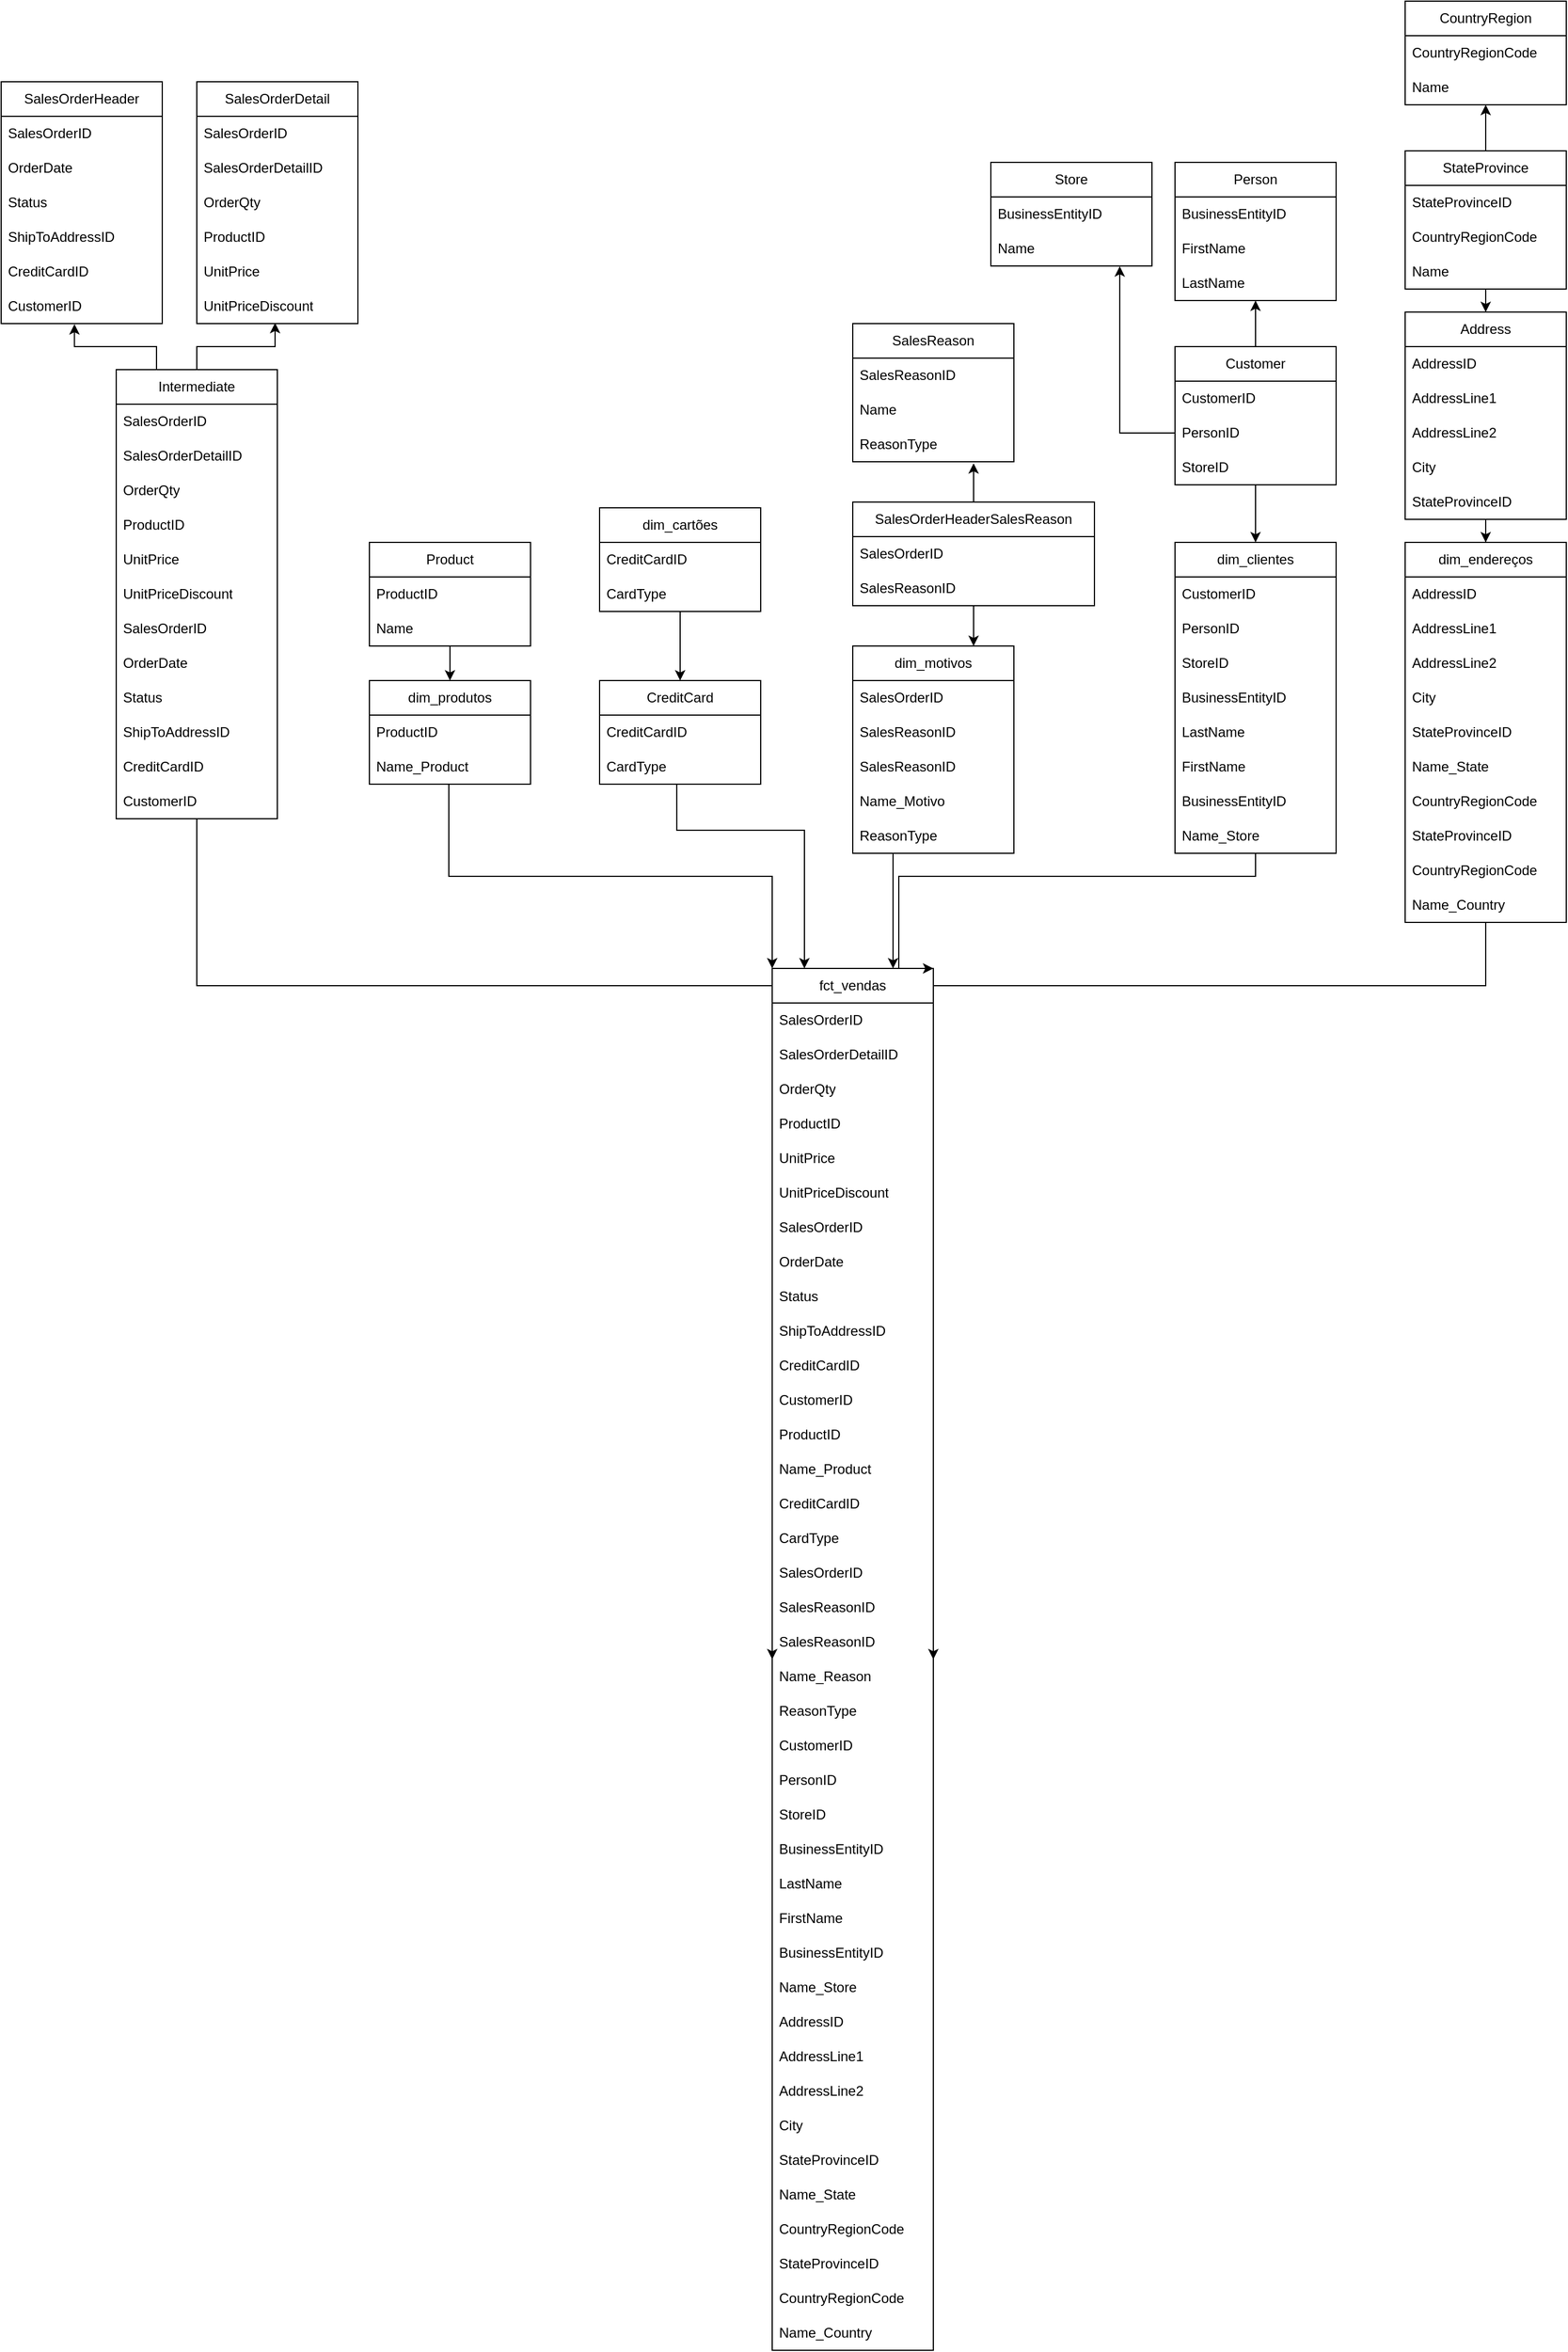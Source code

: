 <mxfile version="23.1.2" type="github">
  <diagram name="Página-1" id="uBYutX6iqZI-4IwPExLU">
    <mxGraphModel dx="1400" dy="1877" grid="1" gridSize="10" guides="1" tooltips="1" connect="1" arrows="1" fold="1" page="1" pageScale="1" pageWidth="827" pageHeight="1169" math="0" shadow="0">
      <root>
        <mxCell id="0" />
        <mxCell id="1" parent="0" />
        <mxCell id="w_jfCDBuG3vi2WwmLb4g-238" style="edgeStyle=orthogonalEdgeStyle;rounded=0;orthogonalLoop=1;jettySize=auto;html=1;entryX=0;entryY=0.5;entryDx=0;entryDy=0;" parent="1" source="w_jfCDBuG3vi2WwmLb4g-2" target="w_jfCDBuG3vi2WwmLb4g-204" edge="1">
          <mxGeometry relative="1" as="geometry">
            <Array as="points">
              <mxPoint x="260" y="-255" />
            </Array>
          </mxGeometry>
        </mxCell>
        <mxCell id="w_jfCDBuG3vi2WwmLb4g-2" value="Intermediate" style="swimlane;fontStyle=0;childLayout=stackLayout;horizontal=1;startSize=30;horizontalStack=0;resizeParent=1;resizeParentMax=0;resizeLast=0;collapsible=1;marginBottom=0;whiteSpace=wrap;html=1;" parent="1" vertex="1">
          <mxGeometry x="190" y="-790" width="140" height="390" as="geometry">
            <mxRectangle x="160" y="210" width="110" height="30" as="alternateBounds" />
          </mxGeometry>
        </mxCell>
        <mxCell id="w_jfCDBuG3vi2WwmLb4g-96" value="SalesOrderID" style="text;strokeColor=none;fillColor=none;align=left;verticalAlign=middle;spacingLeft=4;spacingRight=4;overflow=hidden;points=[[0,0.5],[1,0.5]];portConstraint=eastwest;rotatable=0;whiteSpace=wrap;html=1;" parent="w_jfCDBuG3vi2WwmLb4g-2" vertex="1">
          <mxGeometry y="30" width="140" height="30" as="geometry" />
        </mxCell>
        <mxCell id="nw8MXDW9giseSinEX2-E-5" value="SalesOrderDetailID" style="text;strokeColor=none;fillColor=none;align=left;verticalAlign=middle;spacingLeft=4;spacingRight=4;overflow=hidden;points=[[0,0.5],[1,0.5]];portConstraint=eastwest;rotatable=0;whiteSpace=wrap;html=1;" vertex="1" parent="w_jfCDBuG3vi2WwmLb4g-2">
          <mxGeometry y="60" width="140" height="30" as="geometry" />
        </mxCell>
        <mxCell id="w_jfCDBuG3vi2WwmLb4g-103" value="OrderQty" style="text;strokeColor=none;fillColor=none;align=left;verticalAlign=middle;spacingLeft=4;spacingRight=4;overflow=hidden;points=[[0,0.5],[1,0.5]];portConstraint=eastwest;rotatable=0;whiteSpace=wrap;html=1;" parent="w_jfCDBuG3vi2WwmLb4g-2" vertex="1">
          <mxGeometry y="90" width="140" height="30" as="geometry" />
        </mxCell>
        <mxCell id="w_jfCDBuG3vi2WwmLb4g-104" value="ProductID" style="text;strokeColor=none;fillColor=none;align=left;verticalAlign=middle;spacingLeft=4;spacingRight=4;overflow=hidden;points=[[0,0.5],[1,0.5]];portConstraint=eastwest;rotatable=0;whiteSpace=wrap;html=1;" parent="w_jfCDBuG3vi2WwmLb4g-2" vertex="1">
          <mxGeometry y="120" width="140" height="30" as="geometry" />
        </mxCell>
        <mxCell id="w_jfCDBuG3vi2WwmLb4g-105" value="UnitPrice" style="text;strokeColor=none;fillColor=none;align=left;verticalAlign=middle;spacingLeft=4;spacingRight=4;overflow=hidden;points=[[0,0.5],[1,0.5]];portConstraint=eastwest;rotatable=0;whiteSpace=wrap;html=1;" parent="w_jfCDBuG3vi2WwmLb4g-2" vertex="1">
          <mxGeometry y="150" width="140" height="30" as="geometry" />
        </mxCell>
        <mxCell id="w_jfCDBuG3vi2WwmLb4g-106" value="UnitPriceDiscount" style="text;strokeColor=none;fillColor=none;align=left;verticalAlign=middle;spacingLeft=4;spacingRight=4;overflow=hidden;points=[[0,0.5],[1,0.5]];portConstraint=eastwest;rotatable=0;whiteSpace=wrap;html=1;" parent="w_jfCDBuG3vi2WwmLb4g-2" vertex="1">
          <mxGeometry y="180" width="140" height="30" as="geometry" />
        </mxCell>
        <mxCell id="nw8MXDW9giseSinEX2-E-6" value="SalesOrderID" style="text;strokeColor=none;fillColor=none;align=left;verticalAlign=middle;spacingLeft=4;spacingRight=4;overflow=hidden;points=[[0,0.5],[1,0.5]];portConstraint=eastwest;rotatable=0;whiteSpace=wrap;html=1;" vertex="1" parent="w_jfCDBuG3vi2WwmLb4g-2">
          <mxGeometry y="210" width="140" height="30" as="geometry" />
        </mxCell>
        <mxCell id="w_jfCDBuG3vi2WwmLb4g-97" value="OrderDate" style="text;strokeColor=none;fillColor=none;align=left;verticalAlign=middle;spacingLeft=4;spacingRight=4;overflow=hidden;points=[[0,0.5],[1,0.5]];portConstraint=eastwest;rotatable=0;whiteSpace=wrap;html=1;" parent="w_jfCDBuG3vi2WwmLb4g-2" vertex="1">
          <mxGeometry y="240" width="140" height="30" as="geometry" />
        </mxCell>
        <mxCell id="w_jfCDBuG3vi2WwmLb4g-98" value="Status" style="text;strokeColor=none;fillColor=none;align=left;verticalAlign=middle;spacingLeft=4;spacingRight=4;overflow=hidden;points=[[0,0.5],[1,0.5]];portConstraint=eastwest;rotatable=0;whiteSpace=wrap;html=1;" parent="w_jfCDBuG3vi2WwmLb4g-2" vertex="1">
          <mxGeometry y="270" width="140" height="30" as="geometry" />
        </mxCell>
        <mxCell id="w_jfCDBuG3vi2WwmLb4g-99" value="ShipToAddressID" style="text;strokeColor=none;fillColor=none;align=left;verticalAlign=middle;spacingLeft=4;spacingRight=4;overflow=hidden;points=[[0,0.5],[1,0.5]];portConstraint=eastwest;rotatable=0;whiteSpace=wrap;html=1;" parent="w_jfCDBuG3vi2WwmLb4g-2" vertex="1">
          <mxGeometry y="300" width="140" height="30" as="geometry" />
        </mxCell>
        <mxCell id="w_jfCDBuG3vi2WwmLb4g-100" value="CreditCardID" style="text;strokeColor=none;fillColor=none;align=left;verticalAlign=middle;spacingLeft=4;spacingRight=4;overflow=hidden;points=[[0,0.5],[1,0.5]];portConstraint=eastwest;rotatable=0;whiteSpace=wrap;html=1;" parent="w_jfCDBuG3vi2WwmLb4g-2" vertex="1">
          <mxGeometry y="330" width="140" height="30" as="geometry" />
        </mxCell>
        <mxCell id="w_jfCDBuG3vi2WwmLb4g-101" value="CustomerID" style="text;strokeColor=none;fillColor=none;align=left;verticalAlign=middle;spacingLeft=4;spacingRight=4;overflow=hidden;points=[[0,0.5],[1,0.5]];portConstraint=eastwest;rotatable=0;whiteSpace=wrap;html=1;" parent="w_jfCDBuG3vi2WwmLb4g-2" vertex="1">
          <mxGeometry y="360" width="140" height="30" as="geometry" />
        </mxCell>
        <mxCell id="w_jfCDBuG3vi2WwmLb4g-250" style="edgeStyle=orthogonalEdgeStyle;rounded=0;orthogonalLoop=1;jettySize=auto;html=1;entryX=0.5;entryY=0;entryDx=0;entryDy=0;" parent="1" source="w_jfCDBuG3vi2WwmLb4g-7" target="w_jfCDBuG3vi2WwmLb4g-71" edge="1">
          <mxGeometry relative="1" as="geometry" />
        </mxCell>
        <mxCell id="w_jfCDBuG3vi2WwmLb4g-7" value="dim_cartões" style="swimlane;fontStyle=0;childLayout=stackLayout;horizontal=1;startSize=30;horizontalStack=0;resizeParent=1;resizeParentMax=0;resizeLast=0;collapsible=1;marginBottom=0;whiteSpace=wrap;html=1;" parent="1" vertex="1">
          <mxGeometry x="610" y="-670" width="140" height="90" as="geometry" />
        </mxCell>
        <mxCell id="w_jfCDBuG3vi2WwmLb4g-8" value="CreditCardID" style="text;strokeColor=none;fillColor=none;align=left;verticalAlign=middle;spacingLeft=4;spacingRight=4;overflow=hidden;points=[[0,0.5],[1,0.5]];portConstraint=eastwest;rotatable=0;whiteSpace=wrap;html=1;" parent="w_jfCDBuG3vi2WwmLb4g-7" vertex="1">
          <mxGeometry y="30" width="140" height="30" as="geometry" />
        </mxCell>
        <mxCell id="w_jfCDBuG3vi2WwmLb4g-132" value="CardType" style="text;strokeColor=none;fillColor=none;align=left;verticalAlign=middle;spacingLeft=4;spacingRight=4;overflow=hidden;points=[[0,0.5],[1,0.5]];portConstraint=eastwest;rotatable=0;whiteSpace=wrap;html=1;" parent="w_jfCDBuG3vi2WwmLb4g-7" vertex="1">
          <mxGeometry y="60" width="140" height="30" as="geometry" />
        </mxCell>
        <mxCell id="w_jfCDBuG3vi2WwmLb4g-245" style="edgeStyle=orthogonalEdgeStyle;rounded=0;orthogonalLoop=1;jettySize=auto;html=1;entryX=1;entryY=0.5;entryDx=0;entryDy=0;" parent="1" source="w_jfCDBuG3vi2WwmLb4g-12" target="w_jfCDBuG3vi2WwmLb4g-204" edge="1">
          <mxGeometry relative="1" as="geometry">
            <Array as="points">
              <mxPoint x="1380" y="-255" />
            </Array>
          </mxGeometry>
        </mxCell>
        <mxCell id="w_jfCDBuG3vi2WwmLb4g-12" value="dim_endereços" style="swimlane;fontStyle=0;childLayout=stackLayout;horizontal=1;startSize=30;horizontalStack=0;resizeParent=1;resizeParentMax=0;resizeLast=0;collapsible=1;marginBottom=0;whiteSpace=wrap;html=1;" parent="1" vertex="1">
          <mxGeometry x="1310" y="-640" width="140" height="330" as="geometry" />
        </mxCell>
        <mxCell id="w_jfCDBuG3vi2WwmLb4g-123" value="AddressID" style="text;strokeColor=none;fillColor=none;align=left;verticalAlign=middle;spacingLeft=4;spacingRight=4;overflow=hidden;points=[[0,0.5],[1,0.5]];portConstraint=eastwest;rotatable=0;whiteSpace=wrap;html=1;" parent="w_jfCDBuG3vi2WwmLb4g-12" vertex="1">
          <mxGeometry y="30" width="140" height="30" as="geometry" />
        </mxCell>
        <mxCell id="nw8MXDW9giseSinEX2-E-25" value="AddressLine1" style="text;strokeColor=none;fillColor=none;align=left;verticalAlign=middle;spacingLeft=4;spacingRight=4;overflow=hidden;points=[[0,0.5],[1,0.5]];portConstraint=eastwest;rotatable=0;whiteSpace=wrap;html=1;" vertex="1" parent="w_jfCDBuG3vi2WwmLb4g-12">
          <mxGeometry y="60" width="140" height="30" as="geometry" />
        </mxCell>
        <mxCell id="nw8MXDW9giseSinEX2-E-27" value="AddressLine2" style="text;strokeColor=none;fillColor=none;align=left;verticalAlign=middle;spacingLeft=4;spacingRight=4;overflow=hidden;points=[[0,0.5],[1,0.5]];portConstraint=eastwest;rotatable=0;whiteSpace=wrap;html=1;" vertex="1" parent="w_jfCDBuG3vi2WwmLb4g-12">
          <mxGeometry y="90" width="140" height="30" as="geometry" />
        </mxCell>
        <mxCell id="w_jfCDBuG3vi2WwmLb4g-124" value="City" style="text;strokeColor=none;fillColor=none;align=left;verticalAlign=middle;spacingLeft=4;spacingRight=4;overflow=hidden;points=[[0,0.5],[1,0.5]];portConstraint=eastwest;rotatable=0;whiteSpace=wrap;html=1;" parent="w_jfCDBuG3vi2WwmLb4g-12" vertex="1">
          <mxGeometry y="120" width="140" height="30" as="geometry" />
        </mxCell>
        <mxCell id="nw8MXDW9giseSinEX2-E-28" value="StateProvinceID" style="text;strokeColor=none;fillColor=none;align=left;verticalAlign=middle;spacingLeft=4;spacingRight=4;overflow=hidden;points=[[0,0.5],[1,0.5]];portConstraint=eastwest;rotatable=0;whiteSpace=wrap;html=1;" vertex="1" parent="w_jfCDBuG3vi2WwmLb4g-12">
          <mxGeometry y="150" width="140" height="30" as="geometry" />
        </mxCell>
        <mxCell id="w_jfCDBuG3vi2WwmLb4g-128" value="Name_State" style="text;strokeColor=none;fillColor=none;align=left;verticalAlign=middle;spacingLeft=4;spacingRight=4;overflow=hidden;points=[[0,0.5],[1,0.5]];portConstraint=eastwest;rotatable=0;whiteSpace=wrap;html=1;" parent="w_jfCDBuG3vi2WwmLb4g-12" vertex="1">
          <mxGeometry y="180" width="140" height="30" as="geometry" />
        </mxCell>
        <mxCell id="nw8MXDW9giseSinEX2-E-29" value="CountryRegionCode" style="text;strokeColor=none;fillColor=none;align=left;verticalAlign=middle;spacingLeft=4;spacingRight=4;overflow=hidden;points=[[0,0.5],[1,0.5]];portConstraint=eastwest;rotatable=0;whiteSpace=wrap;html=1;" vertex="1" parent="w_jfCDBuG3vi2WwmLb4g-12">
          <mxGeometry y="210" width="140" height="30" as="geometry" />
        </mxCell>
        <mxCell id="w_jfCDBuG3vi2WwmLb4g-126" value="StateProvinceID" style="text;strokeColor=none;fillColor=none;align=left;verticalAlign=middle;spacingLeft=4;spacingRight=4;overflow=hidden;points=[[0,0.5],[1,0.5]];portConstraint=eastwest;rotatable=0;whiteSpace=wrap;html=1;" parent="w_jfCDBuG3vi2WwmLb4g-12" vertex="1">
          <mxGeometry y="240" width="140" height="30" as="geometry" />
        </mxCell>
        <mxCell id="w_jfCDBuG3vi2WwmLb4g-127" value="CountryRegionCode" style="text;strokeColor=none;fillColor=none;align=left;verticalAlign=middle;spacingLeft=4;spacingRight=4;overflow=hidden;points=[[0,0.5],[1,0.5]];portConstraint=eastwest;rotatable=0;whiteSpace=wrap;html=1;" parent="w_jfCDBuG3vi2WwmLb4g-12" vertex="1">
          <mxGeometry y="270" width="140" height="30" as="geometry" />
        </mxCell>
        <mxCell id="w_jfCDBuG3vi2WwmLb4g-130" value="Name_Country" style="text;strokeColor=none;fillColor=none;align=left;verticalAlign=middle;spacingLeft=4;spacingRight=4;overflow=hidden;points=[[0,0.5],[1,0.5]];portConstraint=eastwest;rotatable=0;whiteSpace=wrap;html=1;" parent="w_jfCDBuG3vi2WwmLb4g-12" vertex="1">
          <mxGeometry y="300" width="140" height="30" as="geometry" />
        </mxCell>
        <mxCell id="w_jfCDBuG3vi2WwmLb4g-17" value="dim_clientes" style="swimlane;fontStyle=0;childLayout=stackLayout;horizontal=1;startSize=30;horizontalStack=0;resizeParent=1;resizeParentMax=0;resizeLast=0;collapsible=1;marginBottom=0;whiteSpace=wrap;html=1;" parent="1" vertex="1">
          <mxGeometry x="1110" y="-640" width="140" height="270" as="geometry" />
        </mxCell>
        <mxCell id="w_jfCDBuG3vi2WwmLb4g-117" value="CustomerID" style="text;strokeColor=none;fillColor=none;align=left;verticalAlign=middle;spacingLeft=4;spacingRight=4;overflow=hidden;points=[[0,0.5],[1,0.5]];portConstraint=eastwest;rotatable=0;whiteSpace=wrap;html=1;" parent="w_jfCDBuG3vi2WwmLb4g-17" vertex="1">
          <mxGeometry y="30" width="140" height="30" as="geometry" />
        </mxCell>
        <mxCell id="w_jfCDBuG3vi2WwmLb4g-118" value="PersonID" style="text;strokeColor=none;fillColor=none;align=left;verticalAlign=middle;spacingLeft=4;spacingRight=4;overflow=hidden;points=[[0,0.5],[1,0.5]];portConstraint=eastwest;rotatable=0;whiteSpace=wrap;html=1;" parent="w_jfCDBuG3vi2WwmLb4g-17" vertex="1">
          <mxGeometry y="60" width="140" height="30" as="geometry" />
        </mxCell>
        <mxCell id="w_jfCDBuG3vi2WwmLb4g-119" value="StoreID" style="text;strokeColor=none;fillColor=none;align=left;verticalAlign=middle;spacingLeft=4;spacingRight=4;overflow=hidden;points=[[0,0.5],[1,0.5]];portConstraint=eastwest;rotatable=0;whiteSpace=wrap;html=1;" parent="w_jfCDBuG3vi2WwmLb4g-17" vertex="1">
          <mxGeometry y="90" width="140" height="30" as="geometry" />
        </mxCell>
        <mxCell id="w_jfCDBuG3vi2WwmLb4g-120" value="BusinessEntityID" style="text;strokeColor=none;fillColor=none;align=left;verticalAlign=middle;spacingLeft=4;spacingRight=4;overflow=hidden;points=[[0,0.5],[1,0.5]];portConstraint=eastwest;rotatable=0;whiteSpace=wrap;html=1;" parent="w_jfCDBuG3vi2WwmLb4g-17" vertex="1">
          <mxGeometry y="120" width="140" height="30" as="geometry" />
        </mxCell>
        <mxCell id="w_jfCDBuG3vi2WwmLb4g-122" value="LastName" style="text;strokeColor=none;fillColor=none;align=left;verticalAlign=middle;spacingLeft=4;spacingRight=4;overflow=hidden;points=[[0,0.5],[1,0.5]];portConstraint=eastwest;rotatable=0;whiteSpace=wrap;html=1;" parent="w_jfCDBuG3vi2WwmLb4g-17" vertex="1">
          <mxGeometry y="150" width="140" height="30" as="geometry" />
        </mxCell>
        <mxCell id="w_jfCDBuG3vi2WwmLb4g-121" value="FirstName" style="text;strokeColor=none;fillColor=none;align=left;verticalAlign=middle;spacingLeft=4;spacingRight=4;overflow=hidden;points=[[0,0.5],[1,0.5]];portConstraint=eastwest;rotatable=0;whiteSpace=wrap;html=1;" parent="w_jfCDBuG3vi2WwmLb4g-17" vertex="1">
          <mxGeometry y="180" width="140" height="30" as="geometry" />
        </mxCell>
        <mxCell id="nw8MXDW9giseSinEX2-E-18" value="BusinessEntityID" style="text;strokeColor=none;fillColor=none;align=left;verticalAlign=middle;spacingLeft=4;spacingRight=4;overflow=hidden;points=[[0,0.5],[1,0.5]];portConstraint=eastwest;rotatable=0;whiteSpace=wrap;html=1;" vertex="1" parent="w_jfCDBuG3vi2WwmLb4g-17">
          <mxGeometry y="210" width="140" height="30" as="geometry" />
        </mxCell>
        <mxCell id="nw8MXDW9giseSinEX2-E-7" value="Name_Store" style="text;strokeColor=none;fillColor=none;align=left;verticalAlign=middle;spacingLeft=4;spacingRight=4;overflow=hidden;points=[[0,0.5],[1,0.5]];portConstraint=eastwest;rotatable=0;whiteSpace=wrap;html=1;" vertex="1" parent="w_jfCDBuG3vi2WwmLb4g-17">
          <mxGeometry y="240" width="140" height="30" as="geometry" />
        </mxCell>
        <mxCell id="w_jfCDBuG3vi2WwmLb4g-247" style="edgeStyle=orthogonalEdgeStyle;rounded=0;orthogonalLoop=1;jettySize=auto;html=1;entryX=0.75;entryY=0;entryDx=0;entryDy=0;" parent="1" source="w_jfCDBuG3vi2WwmLb4g-25" target="w_jfCDBuG3vi2WwmLb4g-204" edge="1">
          <mxGeometry relative="1" as="geometry">
            <Array as="points">
              <mxPoint x="900" y="-390" />
              <mxPoint x="843" y="-390" />
            </Array>
          </mxGeometry>
        </mxCell>
        <mxCell id="w_jfCDBuG3vi2WwmLb4g-25" value="dim_motivos" style="swimlane;fontStyle=0;childLayout=stackLayout;horizontal=1;startSize=30;horizontalStack=0;resizeParent=1;resizeParentMax=0;resizeLast=0;collapsible=1;marginBottom=0;whiteSpace=wrap;html=1;" parent="1" vertex="1">
          <mxGeometry x="830" y="-550" width="140" height="180" as="geometry" />
        </mxCell>
        <mxCell id="w_jfCDBuG3vi2WwmLb4g-107" value="SalesOrderID" style="text;strokeColor=none;fillColor=none;align=left;verticalAlign=middle;spacingLeft=4;spacingRight=4;overflow=hidden;points=[[0,0.5],[1,0.5]];portConstraint=eastwest;rotatable=0;whiteSpace=wrap;html=1;" parent="w_jfCDBuG3vi2WwmLb4g-25" vertex="1">
          <mxGeometry y="30" width="140" height="30" as="geometry" />
        </mxCell>
        <mxCell id="nw8MXDW9giseSinEX2-E-20" value="SalesReasonID" style="text;strokeColor=none;fillColor=none;align=left;verticalAlign=middle;spacingLeft=4;spacingRight=4;overflow=hidden;points=[[0,0.5],[1,0.5]];portConstraint=eastwest;rotatable=0;whiteSpace=wrap;html=1;" vertex="1" parent="w_jfCDBuG3vi2WwmLb4g-25">
          <mxGeometry y="60" width="140" height="30" as="geometry" />
        </mxCell>
        <mxCell id="w_jfCDBuG3vi2WwmLb4g-109" value="SalesReasonID" style="text;strokeColor=none;fillColor=none;align=left;verticalAlign=middle;spacingLeft=4;spacingRight=4;overflow=hidden;points=[[0,0.5],[1,0.5]];portConstraint=eastwest;rotatable=0;whiteSpace=wrap;html=1;" parent="w_jfCDBuG3vi2WwmLb4g-25" vertex="1">
          <mxGeometry y="90" width="140" height="30" as="geometry" />
        </mxCell>
        <mxCell id="w_jfCDBuG3vi2WwmLb4g-110" value="Name_Motivo" style="text;strokeColor=none;fillColor=none;align=left;verticalAlign=middle;spacingLeft=4;spacingRight=4;overflow=hidden;points=[[0,0.5],[1,0.5]];portConstraint=eastwest;rotatable=0;whiteSpace=wrap;html=1;" parent="w_jfCDBuG3vi2WwmLb4g-25" vertex="1">
          <mxGeometry y="120" width="140" height="30" as="geometry" />
        </mxCell>
        <mxCell id="nw8MXDW9giseSinEX2-E-19" value="ReasonType" style="text;strokeColor=none;fillColor=none;align=left;verticalAlign=middle;spacingLeft=4;spacingRight=4;overflow=hidden;points=[[0,0.5],[1,0.5]];portConstraint=eastwest;rotatable=0;whiteSpace=wrap;html=1;" vertex="1" parent="w_jfCDBuG3vi2WwmLb4g-25">
          <mxGeometry y="150" width="140" height="30" as="geometry" />
        </mxCell>
        <mxCell id="w_jfCDBuG3vi2WwmLb4g-246" style="edgeStyle=orthogonalEdgeStyle;rounded=0;orthogonalLoop=1;jettySize=auto;html=1;entryX=0;entryY=0;entryDx=0;entryDy=0;exitX=0.493;exitY=0.987;exitDx=0;exitDy=0;exitPerimeter=0;" parent="1" source="w_jfCDBuG3vi2WwmLb4g-116" target="w_jfCDBuG3vi2WwmLb4g-204" edge="1">
          <mxGeometry relative="1" as="geometry" />
        </mxCell>
        <mxCell id="w_jfCDBuG3vi2WwmLb4g-30" value="dim_produtos" style="swimlane;fontStyle=0;childLayout=stackLayout;horizontal=1;startSize=30;horizontalStack=0;resizeParent=1;resizeParentMax=0;resizeLast=0;collapsible=1;marginBottom=0;whiteSpace=wrap;html=1;" parent="1" vertex="1">
          <mxGeometry x="410" y="-520" width="140" height="90" as="geometry">
            <mxRectangle x="340" y="440" width="110" height="30" as="alternateBounds" />
          </mxGeometry>
        </mxCell>
        <mxCell id="w_jfCDBuG3vi2WwmLb4g-115" value="ProductID" style="text;strokeColor=none;fillColor=none;align=left;verticalAlign=middle;spacingLeft=4;spacingRight=4;overflow=hidden;points=[[0,0.5],[1,0.5]];portConstraint=eastwest;rotatable=0;whiteSpace=wrap;html=1;" parent="w_jfCDBuG3vi2WwmLb4g-30" vertex="1">
          <mxGeometry y="30" width="140" height="30" as="geometry" />
        </mxCell>
        <mxCell id="w_jfCDBuG3vi2WwmLb4g-116" value="Name_Product" style="text;strokeColor=none;fillColor=none;align=left;verticalAlign=middle;spacingLeft=4;spacingRight=4;overflow=hidden;points=[[0,0.5],[1,0.5]];portConstraint=eastwest;rotatable=0;whiteSpace=wrap;html=1;" parent="w_jfCDBuG3vi2WwmLb4g-30" vertex="1">
          <mxGeometry y="60" width="140" height="30" as="geometry" />
        </mxCell>
        <mxCell id="w_jfCDBuG3vi2WwmLb4g-254" style="edgeStyle=orthogonalEdgeStyle;rounded=0;orthogonalLoop=1;jettySize=auto;html=1;entryX=0.75;entryY=1.044;entryDx=0;entryDy=0;entryPerimeter=0;" parent="1" source="w_jfCDBuG3vi2WwmLb4g-38" target="nw8MXDW9giseSinEX2-E-4" edge="1">
          <mxGeometry relative="1" as="geometry">
            <mxPoint x="935" y="-860" as="targetPoint" />
            <Array as="points">
              <mxPoint x="935" y="-700" />
              <mxPoint x="935" y="-700" />
            </Array>
          </mxGeometry>
        </mxCell>
        <mxCell id="w_jfCDBuG3vi2WwmLb4g-255" style="edgeStyle=orthogonalEdgeStyle;rounded=0;orthogonalLoop=1;jettySize=auto;html=1;entryX=0.75;entryY=0;entryDx=0;entryDy=0;" parent="1" source="w_jfCDBuG3vi2WwmLb4g-38" target="w_jfCDBuG3vi2WwmLb4g-25" edge="1">
          <mxGeometry relative="1" as="geometry" />
        </mxCell>
        <mxCell id="w_jfCDBuG3vi2WwmLb4g-38" value="SalesOrderHeaderSalesReason" style="swimlane;fontStyle=0;childLayout=stackLayout;horizontal=1;startSize=30;horizontalStack=0;resizeParent=1;resizeParentMax=0;resizeLast=0;collapsible=1;marginBottom=0;whiteSpace=wrap;html=1;" parent="1" vertex="1">
          <mxGeometry x="830" y="-675" width="210" height="90" as="geometry" />
        </mxCell>
        <mxCell id="w_jfCDBuG3vi2WwmLb4g-39" value="SalesOrderID" style="text;strokeColor=none;fillColor=none;align=left;verticalAlign=middle;spacingLeft=4;spacingRight=4;overflow=hidden;points=[[0,0.5],[1,0.5]];portConstraint=eastwest;rotatable=0;whiteSpace=wrap;html=1;" parent="w_jfCDBuG3vi2WwmLb4g-38" vertex="1">
          <mxGeometry y="30" width="210" height="30" as="geometry" />
        </mxCell>
        <mxCell id="w_jfCDBuG3vi2WwmLb4g-40" value="SalesReasonID" style="text;strokeColor=none;fillColor=none;align=left;verticalAlign=middle;spacingLeft=4;spacingRight=4;overflow=hidden;points=[[0,0.5],[1,0.5]];portConstraint=eastwest;rotatable=0;whiteSpace=wrap;html=1;" parent="w_jfCDBuG3vi2WwmLb4g-38" vertex="1">
          <mxGeometry y="60" width="210" height="30" as="geometry" />
        </mxCell>
        <mxCell id="w_jfCDBuG3vi2WwmLb4g-239" style="edgeStyle=orthogonalEdgeStyle;rounded=0;orthogonalLoop=1;jettySize=auto;html=1;entryX=0.5;entryY=0;entryDx=0;entryDy=0;" parent="1" source="w_jfCDBuG3vi2WwmLb4g-46" target="w_jfCDBuG3vi2WwmLb4g-30" edge="1">
          <mxGeometry relative="1" as="geometry" />
        </mxCell>
        <mxCell id="w_jfCDBuG3vi2WwmLb4g-46" value="Product" style="swimlane;fontStyle=0;childLayout=stackLayout;horizontal=1;startSize=30;horizontalStack=0;resizeParent=1;resizeParentMax=0;resizeLast=0;collapsible=1;marginBottom=0;whiteSpace=wrap;html=1;" parent="1" vertex="1">
          <mxGeometry x="410" y="-640" width="140" height="90" as="geometry" />
        </mxCell>
        <mxCell id="w_jfCDBuG3vi2WwmLb4g-111" value="ProductID" style="text;strokeColor=none;fillColor=none;align=left;verticalAlign=middle;spacingLeft=4;spacingRight=4;overflow=hidden;points=[[0,0.5],[1,0.5]];portConstraint=eastwest;rotatable=0;whiteSpace=wrap;html=1;" parent="w_jfCDBuG3vi2WwmLb4g-46" vertex="1">
          <mxGeometry y="30" width="140" height="30" as="geometry" />
        </mxCell>
        <mxCell id="w_jfCDBuG3vi2WwmLb4g-47" value="Name" style="text;strokeColor=none;fillColor=none;align=left;verticalAlign=middle;spacingLeft=4;spacingRight=4;overflow=hidden;points=[[0,0.5],[1,0.5]];portConstraint=eastwest;rotatable=0;whiteSpace=wrap;html=1;" parent="w_jfCDBuG3vi2WwmLb4g-46" vertex="1">
          <mxGeometry y="60" width="140" height="30" as="geometry" />
        </mxCell>
        <mxCell id="w_jfCDBuG3vi2WwmLb4g-251" style="edgeStyle=orthogonalEdgeStyle;rounded=0;orthogonalLoop=1;jettySize=auto;html=1;entryX=0.5;entryY=0;entryDx=0;entryDy=0;" parent="1" source="w_jfCDBuG3vi2WwmLb4g-51" target="w_jfCDBuG3vi2WwmLb4g-17" edge="1">
          <mxGeometry relative="1" as="geometry" />
        </mxCell>
        <mxCell id="w_jfCDBuG3vi2WwmLb4g-253" style="edgeStyle=orthogonalEdgeStyle;rounded=0;orthogonalLoop=1;jettySize=auto;html=1;" parent="1" source="w_jfCDBuG3vi2WwmLb4g-51" edge="1">
          <mxGeometry relative="1" as="geometry">
            <mxPoint x="1180" y="-850" as="targetPoint" />
          </mxGeometry>
        </mxCell>
        <mxCell id="w_jfCDBuG3vi2WwmLb4g-51" value="Customer" style="swimlane;fontStyle=0;childLayout=stackLayout;horizontal=1;startSize=30;horizontalStack=0;resizeParent=1;resizeParentMax=0;resizeLast=0;collapsible=1;marginBottom=0;whiteSpace=wrap;html=1;" parent="1" vertex="1">
          <mxGeometry x="1110" y="-810" width="140" height="120" as="geometry" />
        </mxCell>
        <mxCell id="w_jfCDBuG3vi2WwmLb4g-52" value="CustomerID" style="text;strokeColor=none;fillColor=none;align=left;verticalAlign=middle;spacingLeft=4;spacingRight=4;overflow=hidden;points=[[0,0.5],[1,0.5]];portConstraint=eastwest;rotatable=0;whiteSpace=wrap;html=1;" parent="w_jfCDBuG3vi2WwmLb4g-51" vertex="1">
          <mxGeometry y="30" width="140" height="30" as="geometry" />
        </mxCell>
        <mxCell id="w_jfCDBuG3vi2WwmLb4g-53" value="PersonID" style="text;strokeColor=none;fillColor=none;align=left;verticalAlign=middle;spacingLeft=4;spacingRight=4;overflow=hidden;points=[[0,0.5],[1,0.5]];portConstraint=eastwest;rotatable=0;whiteSpace=wrap;html=1;" parent="w_jfCDBuG3vi2WwmLb4g-51" vertex="1">
          <mxGeometry y="60" width="140" height="30" as="geometry" />
        </mxCell>
        <mxCell id="w_jfCDBuG3vi2WwmLb4g-54" value="StoreID" style="text;strokeColor=none;fillColor=none;align=left;verticalAlign=middle;spacingLeft=4;spacingRight=4;overflow=hidden;points=[[0,0.5],[1,0.5]];portConstraint=eastwest;rotatable=0;whiteSpace=wrap;html=1;" parent="w_jfCDBuG3vi2WwmLb4g-51" vertex="1">
          <mxGeometry y="90" width="140" height="30" as="geometry" />
        </mxCell>
        <mxCell id="w_jfCDBuG3vi2WwmLb4g-55" value="Person" style="swimlane;fontStyle=0;childLayout=stackLayout;horizontal=1;startSize=30;horizontalStack=0;resizeParent=1;resizeParentMax=0;resizeLast=0;collapsible=1;marginBottom=0;whiteSpace=wrap;html=1;" parent="1" vertex="1">
          <mxGeometry x="1110" y="-970" width="140" height="120" as="geometry" />
        </mxCell>
        <mxCell id="w_jfCDBuG3vi2WwmLb4g-56" value="BusinessEntityID" style="text;strokeColor=none;fillColor=none;align=left;verticalAlign=middle;spacingLeft=4;spacingRight=4;overflow=hidden;points=[[0,0.5],[1,0.5]];portConstraint=eastwest;rotatable=0;whiteSpace=wrap;html=1;" parent="w_jfCDBuG3vi2WwmLb4g-55" vertex="1">
          <mxGeometry y="30" width="140" height="30" as="geometry" />
        </mxCell>
        <mxCell id="w_jfCDBuG3vi2WwmLb4g-57" value="FirstName" style="text;strokeColor=none;fillColor=none;align=left;verticalAlign=middle;spacingLeft=4;spacingRight=4;overflow=hidden;points=[[0,0.5],[1,0.5]];portConstraint=eastwest;rotatable=0;whiteSpace=wrap;html=1;" parent="w_jfCDBuG3vi2WwmLb4g-55" vertex="1">
          <mxGeometry y="60" width="140" height="30" as="geometry" />
        </mxCell>
        <mxCell id="w_jfCDBuG3vi2WwmLb4g-58" value="LastName" style="text;strokeColor=none;fillColor=none;align=left;verticalAlign=middle;spacingLeft=4;spacingRight=4;overflow=hidden;points=[[0,0.5],[1,0.5]];portConstraint=eastwest;rotatable=0;whiteSpace=wrap;html=1;" parent="w_jfCDBuG3vi2WwmLb4g-55" vertex="1">
          <mxGeometry y="90" width="140" height="30" as="geometry" />
        </mxCell>
        <mxCell id="w_jfCDBuG3vi2WwmLb4g-260" style="edgeStyle=orthogonalEdgeStyle;rounded=0;orthogonalLoop=1;jettySize=auto;html=1;entryX=0.5;entryY=0;entryDx=0;entryDy=0;" parent="1" source="w_jfCDBuG3vi2WwmLb4g-59" target="w_jfCDBuG3vi2WwmLb4g-12" edge="1">
          <mxGeometry relative="1" as="geometry" />
        </mxCell>
        <mxCell id="w_jfCDBuG3vi2WwmLb4g-59" value="Address" style="swimlane;fontStyle=0;childLayout=stackLayout;horizontal=1;startSize=30;horizontalStack=0;resizeParent=1;resizeParentMax=0;resizeLast=0;collapsible=1;marginBottom=0;whiteSpace=wrap;html=1;" parent="1" vertex="1">
          <mxGeometry x="1310" y="-840" width="140" height="180" as="geometry" />
        </mxCell>
        <mxCell id="w_jfCDBuG3vi2WwmLb4g-60" value="AddressID" style="text;strokeColor=none;fillColor=none;align=left;verticalAlign=middle;spacingLeft=4;spacingRight=4;overflow=hidden;points=[[0,0.5],[1,0.5]];portConstraint=eastwest;rotatable=0;whiteSpace=wrap;html=1;" parent="w_jfCDBuG3vi2WwmLb4g-59" vertex="1">
          <mxGeometry y="30" width="140" height="30" as="geometry" />
        </mxCell>
        <mxCell id="nw8MXDW9giseSinEX2-E-1" value="AddressLine1" style="text;strokeColor=none;fillColor=none;align=left;verticalAlign=middle;spacingLeft=4;spacingRight=4;overflow=hidden;points=[[0,0.5],[1,0.5]];portConstraint=eastwest;rotatable=0;whiteSpace=wrap;html=1;" vertex="1" parent="w_jfCDBuG3vi2WwmLb4g-59">
          <mxGeometry y="60" width="140" height="30" as="geometry" />
        </mxCell>
        <mxCell id="nw8MXDW9giseSinEX2-E-3" value="AddressLine2" style="text;strokeColor=none;fillColor=none;align=left;verticalAlign=middle;spacingLeft=4;spacingRight=4;overflow=hidden;points=[[0,0.5],[1,0.5]];portConstraint=eastwest;rotatable=0;whiteSpace=wrap;html=1;" vertex="1" parent="w_jfCDBuG3vi2WwmLb4g-59">
          <mxGeometry y="90" width="140" height="30" as="geometry" />
        </mxCell>
        <mxCell id="nw8MXDW9giseSinEX2-E-22" value="City" style="text;strokeColor=none;fillColor=none;align=left;verticalAlign=middle;spacingLeft=4;spacingRight=4;overflow=hidden;points=[[0,0.5],[1,0.5]];portConstraint=eastwest;rotatable=0;whiteSpace=wrap;html=1;" vertex="1" parent="w_jfCDBuG3vi2WwmLb4g-59">
          <mxGeometry y="120" width="140" height="30" as="geometry" />
        </mxCell>
        <mxCell id="nw8MXDW9giseSinEX2-E-23" value="StateProvinceID" style="text;strokeColor=none;fillColor=none;align=left;verticalAlign=middle;spacingLeft=4;spacingRight=4;overflow=hidden;points=[[0,0.5],[1,0.5]];portConstraint=eastwest;rotatable=0;whiteSpace=wrap;html=1;" vertex="1" parent="w_jfCDBuG3vi2WwmLb4g-59">
          <mxGeometry y="150" width="140" height="30" as="geometry" />
        </mxCell>
        <mxCell id="w_jfCDBuG3vi2WwmLb4g-257" style="edgeStyle=orthogonalEdgeStyle;rounded=0;orthogonalLoop=1;jettySize=auto;html=1;entryX=0.5;entryY=0;entryDx=0;entryDy=0;" parent="1" source="w_jfCDBuG3vi2WwmLb4g-63" target="w_jfCDBuG3vi2WwmLb4g-59" edge="1">
          <mxGeometry relative="1" as="geometry" />
        </mxCell>
        <mxCell id="w_jfCDBuG3vi2WwmLb4g-259" style="edgeStyle=orthogonalEdgeStyle;rounded=0;orthogonalLoop=1;jettySize=auto;html=1;entryX=0.5;entryY=1;entryDx=0;entryDy=0;" parent="1" source="w_jfCDBuG3vi2WwmLb4g-63" target="w_jfCDBuG3vi2WwmLb4g-67" edge="1">
          <mxGeometry relative="1" as="geometry" />
        </mxCell>
        <mxCell id="w_jfCDBuG3vi2WwmLb4g-63" value="StateProvince" style="swimlane;fontStyle=0;childLayout=stackLayout;horizontal=1;startSize=30;horizontalStack=0;resizeParent=1;resizeParentMax=0;resizeLast=0;collapsible=1;marginBottom=0;whiteSpace=wrap;html=1;" parent="1" vertex="1">
          <mxGeometry x="1310" y="-980" width="140" height="120" as="geometry">
            <mxRectangle x="460" y="740" width="120" height="30" as="alternateBounds" />
          </mxGeometry>
        </mxCell>
        <mxCell id="w_jfCDBuG3vi2WwmLb4g-64" value="StateProvinceID" style="text;strokeColor=none;fillColor=none;align=left;verticalAlign=middle;spacingLeft=4;spacingRight=4;overflow=hidden;points=[[0,0.5],[1,0.5]];portConstraint=eastwest;rotatable=0;whiteSpace=wrap;html=1;" parent="w_jfCDBuG3vi2WwmLb4g-63" vertex="1">
          <mxGeometry y="30" width="140" height="30" as="geometry" />
        </mxCell>
        <mxCell id="w_jfCDBuG3vi2WwmLb4g-65" value="CountryRegionCode" style="text;strokeColor=none;fillColor=none;align=left;verticalAlign=middle;spacingLeft=4;spacingRight=4;overflow=hidden;points=[[0,0.5],[1,0.5]];portConstraint=eastwest;rotatable=0;whiteSpace=wrap;html=1;" parent="w_jfCDBuG3vi2WwmLb4g-63" vertex="1">
          <mxGeometry y="60" width="140" height="30" as="geometry" />
        </mxCell>
        <mxCell id="w_jfCDBuG3vi2WwmLb4g-66" value="Name" style="text;strokeColor=none;fillColor=none;align=left;verticalAlign=middle;spacingLeft=4;spacingRight=4;overflow=hidden;points=[[0,0.5],[1,0.5]];portConstraint=eastwest;rotatable=0;whiteSpace=wrap;html=1;" parent="w_jfCDBuG3vi2WwmLb4g-63" vertex="1">
          <mxGeometry y="90" width="140" height="30" as="geometry" />
        </mxCell>
        <mxCell id="w_jfCDBuG3vi2WwmLb4g-67" value="CountryRegion" style="swimlane;fontStyle=0;childLayout=stackLayout;horizontal=1;startSize=30;horizontalStack=0;resizeParent=1;resizeParentMax=0;resizeLast=0;collapsible=1;marginBottom=0;whiteSpace=wrap;html=1;" parent="1" vertex="1">
          <mxGeometry x="1310" y="-1110" width="140" height="90" as="geometry" />
        </mxCell>
        <mxCell id="w_jfCDBuG3vi2WwmLb4g-68" value="CountryRegionCode" style="text;strokeColor=none;fillColor=none;align=left;verticalAlign=middle;spacingLeft=4;spacingRight=4;overflow=hidden;points=[[0,0.5],[1,0.5]];portConstraint=eastwest;rotatable=0;whiteSpace=wrap;html=1;" parent="w_jfCDBuG3vi2WwmLb4g-67" vertex="1">
          <mxGeometry y="30" width="140" height="30" as="geometry" />
        </mxCell>
        <mxCell id="w_jfCDBuG3vi2WwmLb4g-69" value="Name" style="text;strokeColor=none;fillColor=none;align=left;verticalAlign=middle;spacingLeft=4;spacingRight=4;overflow=hidden;points=[[0,0.5],[1,0.5]];portConstraint=eastwest;rotatable=0;whiteSpace=wrap;html=1;" parent="w_jfCDBuG3vi2WwmLb4g-67" vertex="1">
          <mxGeometry y="60" width="140" height="30" as="geometry" />
        </mxCell>
        <mxCell id="w_jfCDBuG3vi2WwmLb4g-242" style="edgeStyle=orthogonalEdgeStyle;rounded=0;orthogonalLoop=1;jettySize=auto;html=1;exitX=0.479;exitY=1.006;exitDx=0;exitDy=0;exitPerimeter=0;" parent="1" source="w_jfCDBuG3vi2WwmLb4g-73" target="w_jfCDBuG3vi2WwmLb4g-204" edge="1">
          <mxGeometry relative="1" as="geometry">
            <Array as="points">
              <mxPoint x="677" y="-390" />
              <mxPoint x="788" y="-390" />
            </Array>
          </mxGeometry>
        </mxCell>
        <mxCell id="w_jfCDBuG3vi2WwmLb4g-71" value="CreditCard" style="swimlane;fontStyle=0;childLayout=stackLayout;horizontal=1;startSize=30;horizontalStack=0;resizeParent=1;resizeParentMax=0;resizeLast=0;collapsible=1;marginBottom=0;whiteSpace=wrap;html=1;" parent="1" vertex="1">
          <mxGeometry x="610" y="-520" width="140" height="90" as="geometry" />
        </mxCell>
        <mxCell id="w_jfCDBuG3vi2WwmLb4g-72" value="CreditCardID" style="text;strokeColor=none;fillColor=none;align=left;verticalAlign=middle;spacingLeft=4;spacingRight=4;overflow=hidden;points=[[0,0.5],[1,0.5]];portConstraint=eastwest;rotatable=0;whiteSpace=wrap;html=1;" parent="w_jfCDBuG3vi2WwmLb4g-71" vertex="1">
          <mxGeometry y="30" width="140" height="30" as="geometry" />
        </mxCell>
        <mxCell id="w_jfCDBuG3vi2WwmLb4g-73" value="CardType" style="text;strokeColor=none;fillColor=none;align=left;verticalAlign=middle;spacingLeft=4;spacingRight=4;overflow=hidden;points=[[0,0.5],[1,0.5]];portConstraint=eastwest;rotatable=0;whiteSpace=wrap;html=1;" parent="w_jfCDBuG3vi2WwmLb4g-71" vertex="1">
          <mxGeometry y="60" width="140" height="30" as="geometry" />
        </mxCell>
        <mxCell id="w_jfCDBuG3vi2WwmLb4g-76" value="SalesOrderHeader" style="swimlane;fontStyle=0;childLayout=stackLayout;horizontal=1;startSize=30;horizontalStack=0;resizeParent=1;resizeParentMax=0;resizeLast=0;collapsible=1;marginBottom=0;whiteSpace=wrap;html=1;" parent="1" vertex="1">
          <mxGeometry x="90" y="-1040" width="140" height="210" as="geometry" />
        </mxCell>
        <mxCell id="w_jfCDBuG3vi2WwmLb4g-77" value="SalesOrderID" style="text;strokeColor=none;fillColor=none;align=left;verticalAlign=middle;spacingLeft=4;spacingRight=4;overflow=hidden;points=[[0,0.5],[1,0.5]];portConstraint=eastwest;rotatable=0;whiteSpace=wrap;html=1;" parent="w_jfCDBuG3vi2WwmLb4g-76" vertex="1">
          <mxGeometry y="30" width="140" height="30" as="geometry" />
        </mxCell>
        <mxCell id="w_jfCDBuG3vi2WwmLb4g-78" value="OrderDate" style="text;strokeColor=none;fillColor=none;align=left;verticalAlign=middle;spacingLeft=4;spacingRight=4;overflow=hidden;points=[[0,0.5],[1,0.5]];portConstraint=eastwest;rotatable=0;whiteSpace=wrap;html=1;" parent="w_jfCDBuG3vi2WwmLb4g-76" vertex="1">
          <mxGeometry y="60" width="140" height="30" as="geometry" />
        </mxCell>
        <mxCell id="w_jfCDBuG3vi2WwmLb4g-79" value="Status" style="text;strokeColor=none;fillColor=none;align=left;verticalAlign=middle;spacingLeft=4;spacingRight=4;overflow=hidden;points=[[0,0.5],[1,0.5]];portConstraint=eastwest;rotatable=0;whiteSpace=wrap;html=1;" parent="w_jfCDBuG3vi2WwmLb4g-76" vertex="1">
          <mxGeometry y="90" width="140" height="30" as="geometry" />
        </mxCell>
        <mxCell id="w_jfCDBuG3vi2WwmLb4g-90" value="ShipToAddressID" style="text;strokeColor=none;fillColor=none;align=left;verticalAlign=middle;spacingLeft=4;spacingRight=4;overflow=hidden;points=[[0,0.5],[1,0.5]];portConstraint=eastwest;rotatable=0;whiteSpace=wrap;html=1;" parent="w_jfCDBuG3vi2WwmLb4g-76" vertex="1">
          <mxGeometry y="120" width="140" height="30" as="geometry" />
        </mxCell>
        <mxCell id="w_jfCDBuG3vi2WwmLb4g-93" value="CreditCardID" style="text;strokeColor=none;fillColor=none;align=left;verticalAlign=middle;spacingLeft=4;spacingRight=4;overflow=hidden;points=[[0,0.5],[1,0.5]];portConstraint=eastwest;rotatable=0;whiteSpace=wrap;html=1;" parent="w_jfCDBuG3vi2WwmLb4g-76" vertex="1">
          <mxGeometry y="150" width="140" height="30" as="geometry" />
        </mxCell>
        <mxCell id="w_jfCDBuG3vi2WwmLb4g-94" value="CustomerID" style="text;strokeColor=none;fillColor=none;align=left;verticalAlign=middle;spacingLeft=4;spacingRight=4;overflow=hidden;points=[[0,0.5],[1,0.5]];portConstraint=eastwest;rotatable=0;whiteSpace=wrap;html=1;" parent="w_jfCDBuG3vi2WwmLb4g-76" vertex="1">
          <mxGeometry y="180" width="140" height="30" as="geometry" />
        </mxCell>
        <mxCell id="w_jfCDBuG3vi2WwmLb4g-80" value="SalesOrderDetail" style="swimlane;fontStyle=0;childLayout=stackLayout;horizontal=1;startSize=30;horizontalStack=0;resizeParent=1;resizeParentMax=0;resizeLast=0;collapsible=1;marginBottom=0;whiteSpace=wrap;html=1;" parent="1" vertex="1">
          <mxGeometry x="260" y="-1040" width="140" height="210" as="geometry" />
        </mxCell>
        <mxCell id="w_jfCDBuG3vi2WwmLb4g-82" value="SalesOrderID" style="text;strokeColor=none;fillColor=none;align=left;verticalAlign=middle;spacingLeft=4;spacingRight=4;overflow=hidden;points=[[0,0.5],[1,0.5]];portConstraint=eastwest;rotatable=0;whiteSpace=wrap;html=1;" parent="w_jfCDBuG3vi2WwmLb4g-80" vertex="1">
          <mxGeometry y="30" width="140" height="30" as="geometry" />
        </mxCell>
        <mxCell id="w_jfCDBuG3vi2WwmLb4g-83" value="SalesOrderDetailID" style="text;strokeColor=none;fillColor=none;align=left;verticalAlign=middle;spacingLeft=4;spacingRight=4;overflow=hidden;points=[[0,0.5],[1,0.5]];portConstraint=eastwest;rotatable=0;whiteSpace=wrap;html=1;" parent="w_jfCDBuG3vi2WwmLb4g-80" vertex="1">
          <mxGeometry y="60" width="140" height="30" as="geometry" />
        </mxCell>
        <mxCell id="w_jfCDBuG3vi2WwmLb4g-70" value="OrderQty" style="text;strokeColor=none;fillColor=none;align=left;verticalAlign=middle;spacingLeft=4;spacingRight=4;overflow=hidden;points=[[0,0.5],[1,0.5]];portConstraint=eastwest;rotatable=0;whiteSpace=wrap;html=1;" parent="w_jfCDBuG3vi2WwmLb4g-80" vertex="1">
          <mxGeometry y="90" width="140" height="30" as="geometry" />
        </mxCell>
        <mxCell id="w_jfCDBuG3vi2WwmLb4g-89" value="ProductID" style="text;strokeColor=none;fillColor=none;align=left;verticalAlign=middle;spacingLeft=4;spacingRight=4;overflow=hidden;points=[[0,0.5],[1,0.5]];portConstraint=eastwest;rotatable=0;whiteSpace=wrap;html=1;" parent="w_jfCDBuG3vi2WwmLb4g-80" vertex="1">
          <mxGeometry y="120" width="140" height="30" as="geometry" />
        </mxCell>
        <mxCell id="w_jfCDBuG3vi2WwmLb4g-91" value="UnitPrice" style="text;strokeColor=none;fillColor=none;align=left;verticalAlign=middle;spacingLeft=4;spacingRight=4;overflow=hidden;points=[[0,0.5],[1,0.5]];portConstraint=eastwest;rotatable=0;whiteSpace=wrap;html=1;" parent="w_jfCDBuG3vi2WwmLb4g-80" vertex="1">
          <mxGeometry y="150" width="140" height="30" as="geometry" />
        </mxCell>
        <mxCell id="w_jfCDBuG3vi2WwmLb4g-92" value="UnitPriceDiscount" style="text;strokeColor=none;fillColor=none;align=left;verticalAlign=middle;spacingLeft=4;spacingRight=4;overflow=hidden;points=[[0,0.5],[1,0.5]];portConstraint=eastwest;rotatable=0;whiteSpace=wrap;html=1;" parent="w_jfCDBuG3vi2WwmLb4g-80" vertex="1">
          <mxGeometry y="180" width="140" height="30" as="geometry" />
        </mxCell>
        <mxCell id="w_jfCDBuG3vi2WwmLb4g-84" value="SalesReason" style="swimlane;fontStyle=0;childLayout=stackLayout;horizontal=1;startSize=30;horizontalStack=0;resizeParent=1;resizeParentMax=0;resizeLast=0;collapsible=1;marginBottom=0;whiteSpace=wrap;html=1;" parent="1" vertex="1">
          <mxGeometry x="830" y="-830" width="140" height="120" as="geometry" />
        </mxCell>
        <mxCell id="w_jfCDBuG3vi2WwmLb4g-85" value="SalesReasonID" style="text;strokeColor=none;fillColor=none;align=left;verticalAlign=middle;spacingLeft=4;spacingRight=4;overflow=hidden;points=[[0,0.5],[1,0.5]];portConstraint=eastwest;rotatable=0;whiteSpace=wrap;html=1;" parent="w_jfCDBuG3vi2WwmLb4g-84" vertex="1">
          <mxGeometry y="30" width="140" height="30" as="geometry" />
        </mxCell>
        <mxCell id="w_jfCDBuG3vi2WwmLb4g-86" value="Name" style="text;strokeColor=none;fillColor=none;align=left;verticalAlign=middle;spacingLeft=4;spacingRight=4;overflow=hidden;points=[[0,0.5],[1,0.5]];portConstraint=eastwest;rotatable=0;whiteSpace=wrap;html=1;" parent="w_jfCDBuG3vi2WwmLb4g-84" vertex="1">
          <mxGeometry y="60" width="140" height="30" as="geometry" />
        </mxCell>
        <mxCell id="nw8MXDW9giseSinEX2-E-4" value="ReasonType" style="text;strokeColor=none;fillColor=none;align=left;verticalAlign=middle;spacingLeft=4;spacingRight=4;overflow=hidden;points=[[0,0.5],[1,0.5]];portConstraint=eastwest;rotatable=0;whiteSpace=wrap;html=1;" vertex="1" parent="w_jfCDBuG3vi2WwmLb4g-84">
          <mxGeometry y="90" width="140" height="30" as="geometry" />
        </mxCell>
        <mxCell id="w_jfCDBuG3vi2WwmLb4g-204" value="fct_vendas" style="swimlane;fontStyle=0;childLayout=stackLayout;horizontal=1;startSize=30;horizontalStack=0;resizeParent=1;resizeParentMax=0;resizeLast=0;collapsible=1;marginBottom=0;whiteSpace=wrap;html=1;" parent="1" vertex="1">
          <mxGeometry x="760" y="-270" width="140" height="1200" as="geometry">
            <mxRectangle x="760" y="-270" width="110" height="30" as="alternateBounds" />
          </mxGeometry>
        </mxCell>
        <mxCell id="w_jfCDBuG3vi2WwmLb4g-206" value="SalesOrderID" style="text;strokeColor=none;fillColor=none;align=left;verticalAlign=middle;spacingLeft=4;spacingRight=4;overflow=hidden;points=[[0,0.5],[1,0.5]];portConstraint=eastwest;rotatable=0;whiteSpace=wrap;html=1;" parent="w_jfCDBuG3vi2WwmLb4g-204" vertex="1">
          <mxGeometry y="30" width="140" height="30" as="geometry" />
        </mxCell>
        <mxCell id="nw8MXDW9giseSinEX2-E-98" value="SalesOrderDetailID" style="text;strokeColor=none;fillColor=none;align=left;verticalAlign=middle;spacingLeft=4;spacingRight=4;overflow=hidden;points=[[0,0.5],[1,0.5]];portConstraint=eastwest;rotatable=0;whiteSpace=wrap;html=1;" vertex="1" parent="w_jfCDBuG3vi2WwmLb4g-204">
          <mxGeometry y="60" width="140" height="30" as="geometry" />
        </mxCell>
        <mxCell id="w_jfCDBuG3vi2WwmLb4g-209" value="OrderQty" style="text;strokeColor=none;fillColor=none;align=left;verticalAlign=middle;spacingLeft=4;spacingRight=4;overflow=hidden;points=[[0,0.5],[1,0.5]];portConstraint=eastwest;rotatable=0;whiteSpace=wrap;html=1;" parent="w_jfCDBuG3vi2WwmLb4g-204" vertex="1">
          <mxGeometry y="90" width="140" height="30" as="geometry" />
        </mxCell>
        <mxCell id="w_jfCDBuG3vi2WwmLb4g-208" value="ProductID" style="text;strokeColor=none;fillColor=none;align=left;verticalAlign=middle;spacingLeft=4;spacingRight=4;overflow=hidden;points=[[0,0.5],[1,0.5]];portConstraint=eastwest;rotatable=0;whiteSpace=wrap;html=1;" parent="w_jfCDBuG3vi2WwmLb4g-204" vertex="1">
          <mxGeometry y="120" width="140" height="30" as="geometry" />
        </mxCell>
        <mxCell id="w_jfCDBuG3vi2WwmLb4g-210" value="UnitPrice" style="text;strokeColor=none;fillColor=none;align=left;verticalAlign=middle;spacingLeft=4;spacingRight=4;overflow=hidden;points=[[0,0.5],[1,0.5]];portConstraint=eastwest;rotatable=0;whiteSpace=wrap;html=1;" parent="w_jfCDBuG3vi2WwmLb4g-204" vertex="1">
          <mxGeometry y="150" width="140" height="30" as="geometry" />
        </mxCell>
        <mxCell id="w_jfCDBuG3vi2WwmLb4g-211" value="UnitPriceDiscount" style="text;strokeColor=none;fillColor=none;align=left;verticalAlign=middle;spacingLeft=4;spacingRight=4;overflow=hidden;points=[[0,0.5],[1,0.5]];portConstraint=eastwest;rotatable=0;whiteSpace=wrap;html=1;" parent="w_jfCDBuG3vi2WwmLb4g-204" vertex="1">
          <mxGeometry y="180" width="140" height="30" as="geometry" />
        </mxCell>
        <mxCell id="nw8MXDW9giseSinEX2-E-99" value="SalesOrderID" style="text;strokeColor=none;fillColor=none;align=left;verticalAlign=middle;spacingLeft=4;spacingRight=4;overflow=hidden;points=[[0,0.5],[1,0.5]];portConstraint=eastwest;rotatable=0;whiteSpace=wrap;html=1;" vertex="1" parent="w_jfCDBuG3vi2WwmLb4g-204">
          <mxGeometry y="210" width="140" height="30" as="geometry" />
        </mxCell>
        <mxCell id="w_jfCDBuG3vi2WwmLb4g-207" value="OrderDate" style="text;strokeColor=none;fillColor=none;align=left;verticalAlign=middle;spacingLeft=4;spacingRight=4;overflow=hidden;points=[[0,0.5],[1,0.5]];portConstraint=eastwest;rotatable=0;whiteSpace=wrap;html=1;" parent="w_jfCDBuG3vi2WwmLb4g-204" vertex="1">
          <mxGeometry y="240" width="140" height="30" as="geometry" />
        </mxCell>
        <mxCell id="w_jfCDBuG3vi2WwmLb4g-215" value="Status" style="text;strokeColor=none;fillColor=none;align=left;verticalAlign=middle;spacingLeft=4;spacingRight=4;overflow=hidden;points=[[0,0.5],[1,0.5]];portConstraint=eastwest;rotatable=0;whiteSpace=wrap;html=1;" parent="w_jfCDBuG3vi2WwmLb4g-204" vertex="1">
          <mxGeometry y="270" width="140" height="30" as="geometry" />
        </mxCell>
        <mxCell id="w_jfCDBuG3vi2WwmLb4g-213" value="ShipToAddressID" style="text;strokeColor=none;fillColor=none;align=left;verticalAlign=middle;spacingLeft=4;spacingRight=4;overflow=hidden;points=[[0,0.5],[1,0.5]];portConstraint=eastwest;rotatable=0;whiteSpace=wrap;html=1;" parent="w_jfCDBuG3vi2WwmLb4g-204" vertex="1">
          <mxGeometry y="300" width="140" height="30" as="geometry" />
        </mxCell>
        <mxCell id="w_jfCDBuG3vi2WwmLb4g-214" value="CreditCardID" style="text;strokeColor=none;fillColor=none;align=left;verticalAlign=middle;spacingLeft=4;spacingRight=4;overflow=hidden;points=[[0,0.5],[1,0.5]];portConstraint=eastwest;rotatable=0;whiteSpace=wrap;html=1;" parent="w_jfCDBuG3vi2WwmLb4g-204" vertex="1">
          <mxGeometry y="330" width="140" height="30" as="geometry" />
        </mxCell>
        <mxCell id="nw8MXDW9giseSinEX2-E-100" value="CustomerID" style="text;strokeColor=none;fillColor=none;align=left;verticalAlign=middle;spacingLeft=4;spacingRight=4;overflow=hidden;points=[[0,0.5],[1,0.5]];portConstraint=eastwest;rotatable=0;whiteSpace=wrap;html=1;" vertex="1" parent="w_jfCDBuG3vi2WwmLb4g-204">
          <mxGeometry y="360" width="140" height="30" as="geometry" />
        </mxCell>
        <mxCell id="w_jfCDBuG3vi2WwmLb4g-219" value="ProductID" style="text;strokeColor=none;fillColor=none;align=left;verticalAlign=middle;spacingLeft=4;spacingRight=4;overflow=hidden;points=[[0,0.5],[1,0.5]];portConstraint=eastwest;rotatable=0;whiteSpace=wrap;html=1;" parent="w_jfCDBuG3vi2WwmLb4g-204" vertex="1">
          <mxGeometry y="390" width="140" height="30" as="geometry" />
        </mxCell>
        <mxCell id="w_jfCDBuG3vi2WwmLb4g-218" value="Name_Product" style="text;strokeColor=none;fillColor=none;align=left;verticalAlign=middle;spacingLeft=4;spacingRight=4;overflow=hidden;points=[[0,0.5],[1,0.5]];portConstraint=eastwest;rotatable=0;whiteSpace=wrap;html=1;" parent="w_jfCDBuG3vi2WwmLb4g-204" vertex="1">
          <mxGeometry y="420" width="140" height="30" as="geometry" />
        </mxCell>
        <mxCell id="nw8MXDW9giseSinEX2-E-101" value="CreditCardID" style="text;strokeColor=none;fillColor=none;align=left;verticalAlign=middle;spacingLeft=4;spacingRight=4;overflow=hidden;points=[[0,0.5],[1,0.5]];portConstraint=eastwest;rotatable=0;whiteSpace=wrap;html=1;" vertex="1" parent="w_jfCDBuG3vi2WwmLb4g-204">
          <mxGeometry y="450" width="140" height="30" as="geometry" />
        </mxCell>
        <mxCell id="w_jfCDBuG3vi2WwmLb4g-234" value="CardType" style="text;strokeColor=none;fillColor=none;align=left;verticalAlign=middle;spacingLeft=4;spacingRight=4;overflow=hidden;points=[[0,0.5],[1,0.5]];portConstraint=eastwest;rotatable=0;whiteSpace=wrap;html=1;" parent="w_jfCDBuG3vi2WwmLb4g-204" vertex="1">
          <mxGeometry y="480" width="140" height="30" as="geometry" />
        </mxCell>
        <mxCell id="w_jfCDBuG3vi2WwmLb4g-217" value="SalesOrderID" style="text;strokeColor=none;fillColor=none;align=left;verticalAlign=middle;spacingLeft=4;spacingRight=4;overflow=hidden;points=[[0,0.5],[1,0.5]];portConstraint=eastwest;rotatable=0;whiteSpace=wrap;html=1;" parent="w_jfCDBuG3vi2WwmLb4g-204" vertex="1">
          <mxGeometry y="510" width="140" height="30" as="geometry" />
        </mxCell>
        <mxCell id="w_jfCDBuG3vi2WwmLb4g-216" value="SalesReasonID" style="text;strokeColor=none;fillColor=none;align=left;verticalAlign=middle;spacingLeft=4;spacingRight=4;overflow=hidden;points=[[0,0.5],[1,0.5]];portConstraint=eastwest;rotatable=0;whiteSpace=wrap;html=1;" parent="w_jfCDBuG3vi2WwmLb4g-204" vertex="1">
          <mxGeometry y="540" width="140" height="30" as="geometry" />
        </mxCell>
        <mxCell id="nw8MXDW9giseSinEX2-E-102" value="SalesReasonID" style="text;strokeColor=none;fillColor=none;align=left;verticalAlign=middle;spacingLeft=4;spacingRight=4;overflow=hidden;points=[[0,0.5],[1,0.5]];portConstraint=eastwest;rotatable=0;whiteSpace=wrap;html=1;" vertex="1" parent="w_jfCDBuG3vi2WwmLb4g-204">
          <mxGeometry y="570" width="140" height="30" as="geometry" />
        </mxCell>
        <mxCell id="nw8MXDW9giseSinEX2-E-78" value="Name_Reason" style="text;strokeColor=none;fillColor=none;align=left;verticalAlign=middle;spacingLeft=4;spacingRight=4;overflow=hidden;points=[[0,0.5],[1,0.5]];portConstraint=eastwest;rotatable=0;whiteSpace=wrap;html=1;" vertex="1" parent="w_jfCDBuG3vi2WwmLb4g-204">
          <mxGeometry y="600" width="140" height="30" as="geometry" />
        </mxCell>
        <mxCell id="nw8MXDW9giseSinEX2-E-104" value="ReasonType" style="text;strokeColor=none;fillColor=none;align=left;verticalAlign=middle;spacingLeft=4;spacingRight=4;overflow=hidden;points=[[0,0.5],[1,0.5]];portConstraint=eastwest;rotatable=0;whiteSpace=wrap;html=1;" vertex="1" parent="w_jfCDBuG3vi2WwmLb4g-204">
          <mxGeometry y="630" width="140" height="30" as="geometry" />
        </mxCell>
        <mxCell id="w_jfCDBuG3vi2WwmLb4g-222" value="CustomerID" style="text;strokeColor=none;fillColor=none;align=left;verticalAlign=middle;spacingLeft=4;spacingRight=4;overflow=hidden;points=[[0,0.5],[1,0.5]];portConstraint=eastwest;rotatable=0;whiteSpace=wrap;html=1;" parent="w_jfCDBuG3vi2WwmLb4g-204" vertex="1">
          <mxGeometry y="660" width="140" height="30" as="geometry" />
        </mxCell>
        <mxCell id="w_jfCDBuG3vi2WwmLb4g-224" value="PersonID" style="text;strokeColor=none;fillColor=none;align=left;verticalAlign=middle;spacingLeft=4;spacingRight=4;overflow=hidden;points=[[0,0.5],[1,0.5]];portConstraint=eastwest;rotatable=0;whiteSpace=wrap;html=1;" parent="w_jfCDBuG3vi2WwmLb4g-204" vertex="1">
          <mxGeometry y="690" width="140" height="30" as="geometry" />
        </mxCell>
        <mxCell id="w_jfCDBuG3vi2WwmLb4g-223" value="StoreID" style="text;strokeColor=none;fillColor=none;align=left;verticalAlign=middle;spacingLeft=4;spacingRight=4;overflow=hidden;points=[[0,0.5],[1,0.5]];portConstraint=eastwest;rotatable=0;whiteSpace=wrap;html=1;" parent="w_jfCDBuG3vi2WwmLb4g-204" vertex="1">
          <mxGeometry y="720" width="140" height="30" as="geometry" />
        </mxCell>
        <mxCell id="w_jfCDBuG3vi2WwmLb4g-221" value="BusinessEntityID" style="text;strokeColor=none;fillColor=none;align=left;verticalAlign=middle;spacingLeft=4;spacingRight=4;overflow=hidden;points=[[0,0.5],[1,0.5]];portConstraint=eastwest;rotatable=0;whiteSpace=wrap;html=1;" parent="w_jfCDBuG3vi2WwmLb4g-204" vertex="1">
          <mxGeometry y="750" width="140" height="30" as="geometry" />
        </mxCell>
        <mxCell id="w_jfCDBuG3vi2WwmLb4g-225" value="LastName" style="text;strokeColor=none;fillColor=none;align=left;verticalAlign=middle;spacingLeft=4;spacingRight=4;overflow=hidden;points=[[0,0.5],[1,0.5]];portConstraint=eastwest;rotatable=0;whiteSpace=wrap;html=1;" parent="w_jfCDBuG3vi2WwmLb4g-204" vertex="1">
          <mxGeometry y="780" width="140" height="30" as="geometry" />
        </mxCell>
        <mxCell id="w_jfCDBuG3vi2WwmLb4g-226" value="FirstName" style="text;strokeColor=none;fillColor=none;align=left;verticalAlign=middle;spacingLeft=4;spacingRight=4;overflow=hidden;points=[[0,0.5],[1,0.5]];portConstraint=eastwest;rotatable=0;whiteSpace=wrap;html=1;" parent="w_jfCDBuG3vi2WwmLb4g-204" vertex="1">
          <mxGeometry y="810" width="140" height="30" as="geometry" />
        </mxCell>
        <mxCell id="nw8MXDW9giseSinEX2-E-105" value="BusinessEntityID" style="text;strokeColor=none;fillColor=none;align=left;verticalAlign=middle;spacingLeft=4;spacingRight=4;overflow=hidden;points=[[0,0.5],[1,0.5]];portConstraint=eastwest;rotatable=0;whiteSpace=wrap;html=1;" vertex="1" parent="w_jfCDBuG3vi2WwmLb4g-204">
          <mxGeometry y="840" width="140" height="30" as="geometry" />
        </mxCell>
        <mxCell id="w_jfCDBuG3vi2WwmLb4g-268" value="Name_Store" style="text;strokeColor=none;fillColor=none;align=left;verticalAlign=middle;spacingLeft=4;spacingRight=4;overflow=hidden;points=[[0,0.5],[1,0.5]];portConstraint=eastwest;rotatable=0;whiteSpace=wrap;html=1;" parent="w_jfCDBuG3vi2WwmLb4g-204" vertex="1">
          <mxGeometry y="870" width="140" height="30" as="geometry" />
        </mxCell>
        <mxCell id="w_jfCDBuG3vi2WwmLb4g-227" value="AddressID" style="text;strokeColor=none;fillColor=none;align=left;verticalAlign=middle;spacingLeft=4;spacingRight=4;overflow=hidden;points=[[0,0.5],[1,0.5]];portConstraint=eastwest;rotatable=0;whiteSpace=wrap;html=1;" parent="w_jfCDBuG3vi2WwmLb4g-204" vertex="1">
          <mxGeometry y="900" width="140" height="30" as="geometry" />
        </mxCell>
        <mxCell id="nw8MXDW9giseSinEX2-E-112" value="AddressLine1" style="text;strokeColor=none;fillColor=none;align=left;verticalAlign=middle;spacingLeft=4;spacingRight=4;overflow=hidden;points=[[0,0.5],[1,0.5]];portConstraint=eastwest;rotatable=0;whiteSpace=wrap;html=1;" vertex="1" parent="w_jfCDBuG3vi2WwmLb4g-204">
          <mxGeometry y="930" width="140" height="30" as="geometry" />
        </mxCell>
        <mxCell id="nw8MXDW9giseSinEX2-E-113" value="AddressLine2" style="text;strokeColor=none;fillColor=none;align=left;verticalAlign=middle;spacingLeft=4;spacingRight=4;overflow=hidden;points=[[0,0.5],[1,0.5]];portConstraint=eastwest;rotatable=0;whiteSpace=wrap;html=1;" vertex="1" parent="w_jfCDBuG3vi2WwmLb4g-204">
          <mxGeometry y="960" width="140" height="30" as="geometry" />
        </mxCell>
        <mxCell id="w_jfCDBuG3vi2WwmLb4g-228" value="City" style="text;strokeColor=none;fillColor=none;align=left;verticalAlign=middle;spacingLeft=4;spacingRight=4;overflow=hidden;points=[[0,0.5],[1,0.5]];portConstraint=eastwest;rotatable=0;whiteSpace=wrap;html=1;" parent="w_jfCDBuG3vi2WwmLb4g-204" vertex="1">
          <mxGeometry y="990" width="140" height="30" as="geometry" />
        </mxCell>
        <mxCell id="w_jfCDBuG3vi2WwmLb4g-229" value="StateProvinceID" style="text;strokeColor=none;fillColor=none;align=left;verticalAlign=middle;spacingLeft=4;spacingRight=4;overflow=hidden;points=[[0,0.5],[1,0.5]];portConstraint=eastwest;rotatable=0;whiteSpace=wrap;html=1;" parent="w_jfCDBuG3vi2WwmLb4g-204" vertex="1">
          <mxGeometry y="1020" width="140" height="30" as="geometry" />
        </mxCell>
        <mxCell id="w_jfCDBuG3vi2WwmLb4g-230" value="Name_State" style="text;strokeColor=none;fillColor=none;align=left;verticalAlign=middle;spacingLeft=4;spacingRight=4;overflow=hidden;points=[[0,0.5],[1,0.5]];portConstraint=eastwest;rotatable=0;whiteSpace=wrap;html=1;" parent="w_jfCDBuG3vi2WwmLb4g-204" vertex="1">
          <mxGeometry y="1050" width="140" height="30" as="geometry" />
        </mxCell>
        <mxCell id="w_jfCDBuG3vi2WwmLb4g-231" value="CountryRegionCode" style="text;strokeColor=none;fillColor=none;align=left;verticalAlign=middle;spacingLeft=4;spacingRight=4;overflow=hidden;points=[[0,0.5],[1,0.5]];portConstraint=eastwest;rotatable=0;whiteSpace=wrap;html=1;" parent="w_jfCDBuG3vi2WwmLb4g-204" vertex="1">
          <mxGeometry y="1080" width="140" height="30" as="geometry" />
        </mxCell>
        <mxCell id="nw8MXDW9giseSinEX2-E-114" value="StateProvinceID" style="text;strokeColor=none;fillColor=none;align=left;verticalAlign=middle;spacingLeft=4;spacingRight=4;overflow=hidden;points=[[0,0.5],[1,0.5]];portConstraint=eastwest;rotatable=0;whiteSpace=wrap;html=1;" vertex="1" parent="w_jfCDBuG3vi2WwmLb4g-204">
          <mxGeometry y="1110" width="140" height="30" as="geometry" />
        </mxCell>
        <mxCell id="w_jfCDBuG3vi2WwmLb4g-233" value="CountryRegionCode" style="text;strokeColor=none;fillColor=none;align=left;verticalAlign=middle;spacingLeft=4;spacingRight=4;overflow=hidden;points=[[0,0.5],[1,0.5]];portConstraint=eastwest;rotatable=0;whiteSpace=wrap;html=1;" parent="w_jfCDBuG3vi2WwmLb4g-204" vertex="1">
          <mxGeometry y="1140" width="140" height="30" as="geometry" />
        </mxCell>
        <mxCell id="w_jfCDBuG3vi2WwmLb4g-232" value="Name_Country" style="text;strokeColor=none;fillColor=none;align=left;verticalAlign=middle;spacingLeft=4;spacingRight=4;overflow=hidden;points=[[0,0.5],[1,0.5]];portConstraint=eastwest;rotatable=0;whiteSpace=wrap;html=1;" parent="w_jfCDBuG3vi2WwmLb4g-204" vertex="1">
          <mxGeometry y="1170" width="140" height="30" as="geometry" />
        </mxCell>
        <mxCell id="w_jfCDBuG3vi2WwmLb4g-244" style="edgeStyle=orthogonalEdgeStyle;rounded=0;orthogonalLoop=1;jettySize=auto;html=1;entryX=1;entryY=0;entryDx=0;entryDy=0;" parent="1" source="w_jfCDBuG3vi2WwmLb4g-17" target="w_jfCDBuG3vi2WwmLb4g-204" edge="1">
          <mxGeometry relative="1" as="geometry">
            <mxPoint x="810" y="-290" as="targetPoint" />
            <Array as="points">
              <mxPoint x="1180" y="-350" />
              <mxPoint x="870" y="-350" />
            </Array>
          </mxGeometry>
        </mxCell>
        <mxCell id="w_jfCDBuG3vi2WwmLb4g-261" style="edgeStyle=orthogonalEdgeStyle;rounded=0;orthogonalLoop=1;jettySize=auto;html=1;entryX=0.455;entryY=1.017;entryDx=0;entryDy=0;entryPerimeter=0;exitX=0.25;exitY=0;exitDx=0;exitDy=0;" parent="1" source="w_jfCDBuG3vi2WwmLb4g-2" target="w_jfCDBuG3vi2WwmLb4g-94" edge="1">
          <mxGeometry relative="1" as="geometry" />
        </mxCell>
        <mxCell id="w_jfCDBuG3vi2WwmLb4g-262" style="edgeStyle=orthogonalEdgeStyle;rounded=0;orthogonalLoop=1;jettySize=auto;html=1;entryX=0.486;entryY=0.98;entryDx=0;entryDy=0;entryPerimeter=0;" parent="1" source="w_jfCDBuG3vi2WwmLb4g-2" target="w_jfCDBuG3vi2WwmLb4g-92" edge="1">
          <mxGeometry relative="1" as="geometry" />
        </mxCell>
        <mxCell id="w_jfCDBuG3vi2WwmLb4g-263" value="Store" style="swimlane;fontStyle=0;childLayout=stackLayout;horizontal=1;startSize=30;horizontalStack=0;resizeParent=1;resizeParentMax=0;resizeLast=0;collapsible=1;marginBottom=0;whiteSpace=wrap;html=1;" parent="1" vertex="1">
          <mxGeometry x="950" y="-970" width="140" height="90" as="geometry" />
        </mxCell>
        <mxCell id="w_jfCDBuG3vi2WwmLb4g-264" value="BusinessEntityID" style="text;strokeColor=none;fillColor=none;align=left;verticalAlign=middle;spacingLeft=4;spacingRight=4;overflow=hidden;points=[[0,0.5],[1,0.5]];portConstraint=eastwest;rotatable=0;whiteSpace=wrap;html=1;" parent="w_jfCDBuG3vi2WwmLb4g-263" vertex="1">
          <mxGeometry y="30" width="140" height="30" as="geometry" />
        </mxCell>
        <mxCell id="w_jfCDBuG3vi2WwmLb4g-265" value="Name" style="text;strokeColor=none;fillColor=none;align=left;verticalAlign=middle;spacingLeft=4;spacingRight=4;overflow=hidden;points=[[0,0.5],[1,0.5]];portConstraint=eastwest;rotatable=0;whiteSpace=wrap;html=1;" parent="w_jfCDBuG3vi2WwmLb4g-263" vertex="1">
          <mxGeometry y="60" width="140" height="30" as="geometry" />
        </mxCell>
        <mxCell id="w_jfCDBuG3vi2WwmLb4g-267" style="edgeStyle=orthogonalEdgeStyle;rounded=0;orthogonalLoop=1;jettySize=auto;html=1;entryX=0.8;entryY=1.007;entryDx=0;entryDy=0;entryPerimeter=0;" parent="1" source="w_jfCDBuG3vi2WwmLb4g-53" target="w_jfCDBuG3vi2WwmLb4g-265" edge="1">
          <mxGeometry relative="1" as="geometry" />
        </mxCell>
      </root>
    </mxGraphModel>
  </diagram>
</mxfile>
